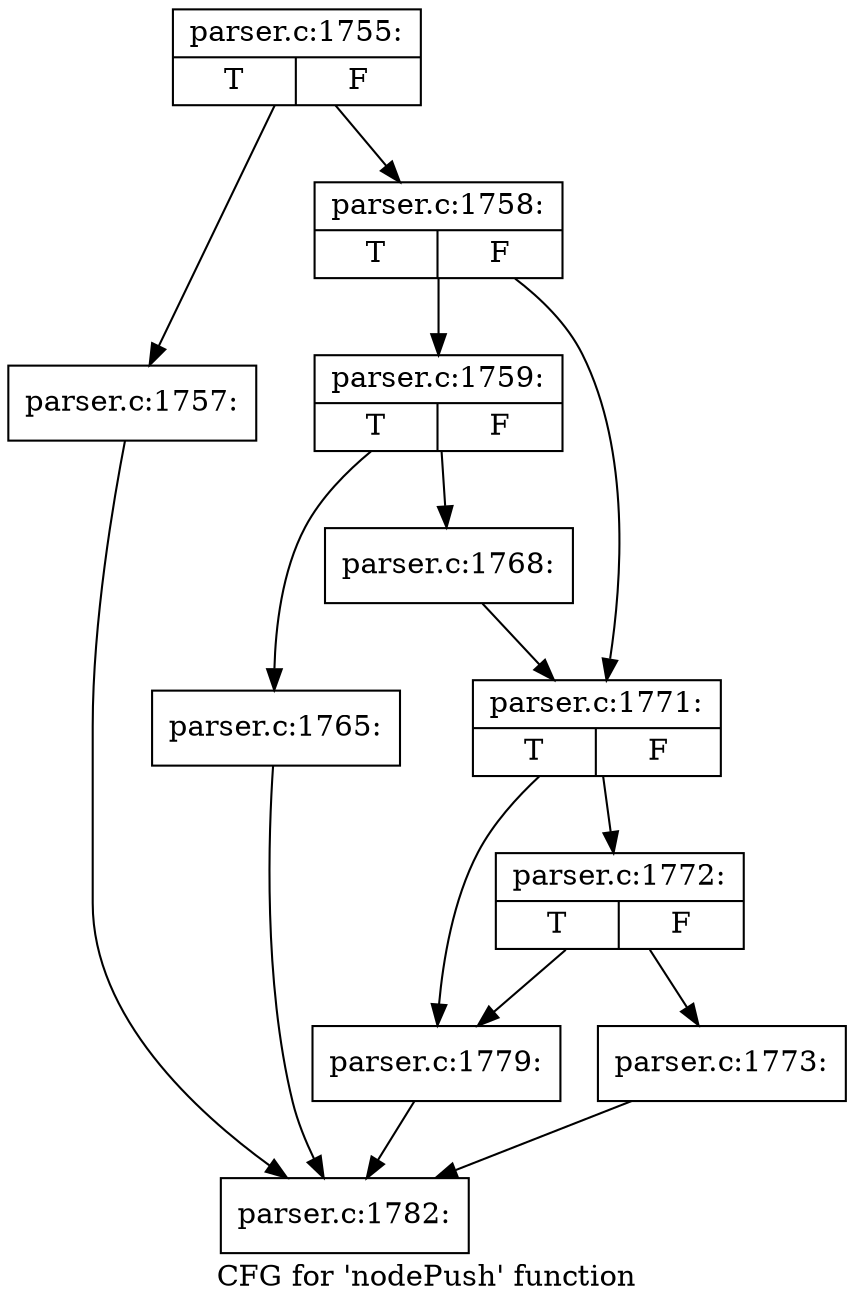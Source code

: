 digraph "CFG for 'nodePush' function" {
	label="CFG for 'nodePush' function";

	Node0x574db10 [shape=record,label="{parser.c:1755:|{<s0>T|<s1>F}}"];
	Node0x574db10 -> Node0x574b2a0;
	Node0x574db10 -> Node0x574b2f0;
	Node0x574b2a0 [shape=record,label="{parser.c:1757:}"];
	Node0x574b2a0 -> Node0x574b850;
	Node0x574b2f0 [shape=record,label="{parser.c:1758:|{<s0>T|<s1>F}}"];
	Node0x574b2f0 -> Node0x574c2f0;
	Node0x574b2f0 -> Node0x574c340;
	Node0x574c2f0 [shape=record,label="{parser.c:1759:|{<s0>T|<s1>F}}"];
	Node0x574c2f0 -> Node0x574d4d0;
	Node0x574c2f0 -> Node0x574d520;
	Node0x574d4d0 [shape=record,label="{parser.c:1765:}"];
	Node0x574d4d0 -> Node0x574b850;
	Node0x574d520 [shape=record,label="{parser.c:1768:}"];
	Node0x574d520 -> Node0x574c340;
	Node0x574c340 [shape=record,label="{parser.c:1771:|{<s0>T|<s1>F}}"];
	Node0x574c340 -> Node0x574e4d0;
	Node0x574c340 -> Node0x574e480;
	Node0x574e4d0 [shape=record,label="{parser.c:1772:|{<s0>T|<s1>F}}"];
	Node0x574e4d0 -> Node0x5742080;
	Node0x574e4d0 -> Node0x574e480;
	Node0x5742080 [shape=record,label="{parser.c:1773:}"];
	Node0x5742080 -> Node0x574b850;
	Node0x574e480 [shape=record,label="{parser.c:1779:}"];
	Node0x574e480 -> Node0x574b850;
	Node0x574b850 [shape=record,label="{parser.c:1782:}"];
}
